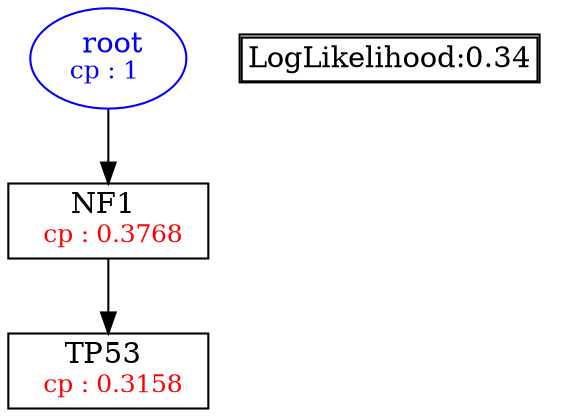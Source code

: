 digraph tree {
    "root" [label=<<font color='Blue'> root</font><br/><font color='Blue' POINT-SIZE='12'>cp : 1 </font>>, shape=oval, color=Blue];
    "S2" [label =<NF1 <br/> <font color='Red' POINT-SIZE='12'> cp : 0.3768 </font>>, shape=box];
    "S1" [label =<TP53 <br/> <font color='Red' POINT-SIZE='12'> cp : 0.3158 </font>>, shape=box];
    "root" -> "S2";
    "S2" -> "S1";

    node[shape=plaintext]
    fontsize="10"
    struct1 [label=
    <<TABLE BORDER="1" CELLBORDER="1" CELLSPACING="0" >
    <TR><TD ALIGN="LEFT">LogLikelihood:0.34</TD></TR>
    </TABLE>>];

}
